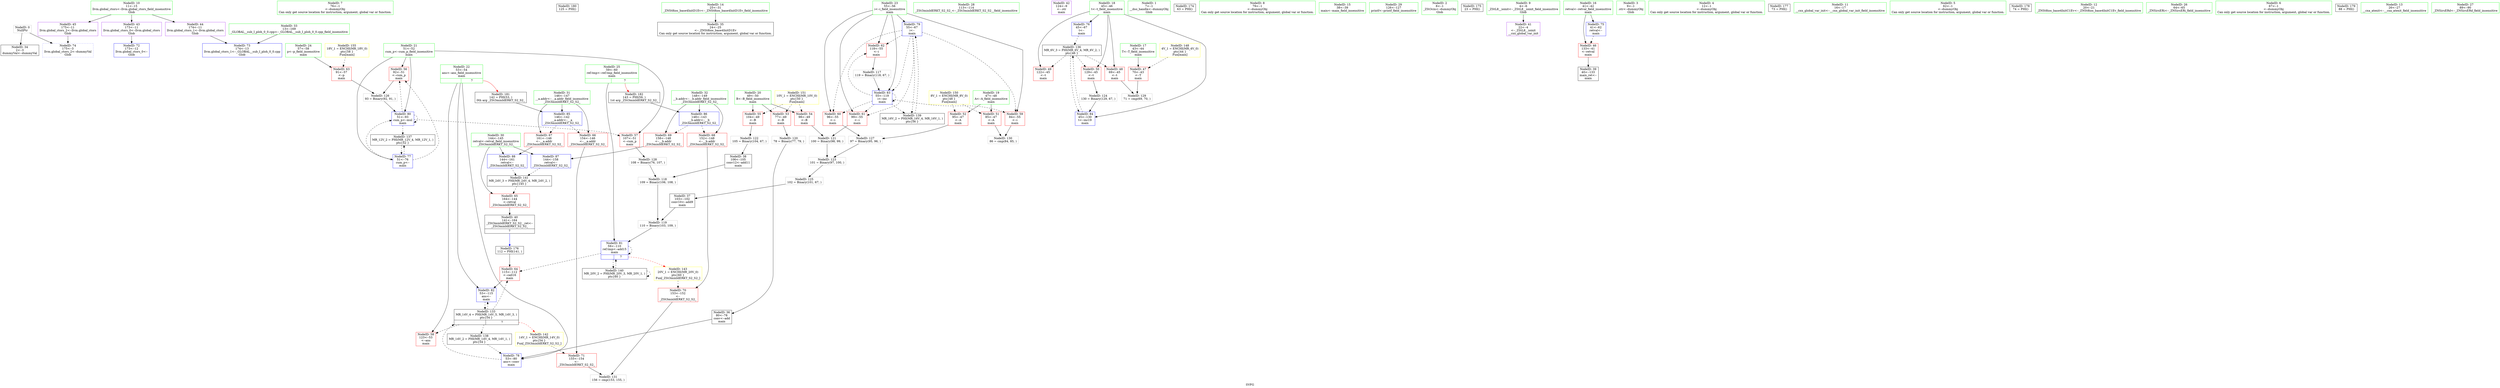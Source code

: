 digraph "SVFG" {
	label="SVFG";

	Node0x5603e53fdd90 [shape=record,color=grey,label="{NodeID: 0\nNullPtr}"];
	Node0x5603e53fdd90 -> Node0x5603e5413ca0[style=solid];
	Node0x5603e53fdd90 -> Node0x5603e5416e90[style=solid];
	Node0x5603e5412640 [shape=record,color=green,label="{NodeID: 7\n76\<--1\n\<--dummyObj\nCan only get source location for instruction, argument, global var or function.}"];
	Node0x5603e542cf00 [shape=record,color=black,label="{NodeID: 180\n125 = PHI()\n}"];
	Node0x5603e5412b10 [shape=record,color=green,label="{NodeID: 14\n25\<--31\n_ZNSt8ios_base4InitD1Ev\<--_ZNSt8ios_base4InitD1Ev_field_insensitive\n}"];
	Node0x5603e5412b10 -> Node0x5603e5413da0[style=solid];
	Node0x5603e5413120 [shape=record,color=green,label="{NodeID: 21\n51\<--52\ncum_p\<--cum_p_field_insensitive\nmain\n}"];
	Node0x5603e5413120 -> Node0x5603e5415f90[style=solid];
	Node0x5603e5413120 -> Node0x5603e5416060[style=solid];
	Node0x5603e5413120 -> Node0x5603e5417130[style=solid];
	Node0x5603e5413120 -> Node0x5603e54173a0[style=solid];
	Node0x5603e5413730 [shape=record,color=green,label="{NodeID: 28\n113\<--114\n_ZSt3minIdERKT_S2_S2_\<--_ZSt3minIdERKT_S2_S2__field_insensitive\n}"];
	Node0x5603e5419e00 [shape=record,color=grey,label="{NodeID: 118\n109 = Binary(106, 108, )\n}"];
	Node0x5603e5419e00 -> Node0x5603e5419f80[style=solid];
	Node0x5603e5413da0 [shape=record,color=black,label="{NodeID: 35\n24\<--25\n\<--_ZNSt8ios_base4InitD1Ev\nCan only get source location for instruction, argument, global var or function.}"];
	Node0x5603e541a880 [shape=record,color=grey,label="{NodeID: 125\n102 = Binary(101, 67, )\n}"];
	Node0x5603e541a880 -> Node0x5603e5413f70[style=solid];
	Node0x5603e5414380 [shape=record,color=purple,label="{NodeID: 42\n124\<--9\n\<--.str\nmain\n}"];
	Node0x5603e54159e0 [shape=record,color=red,label="{NodeID: 49\n122\<--45\n\<--t\nmain\n}"];
	Node0x5603e5421f10 [shape=record,color=black,label="{NodeID: 139\nMR_16V_2 = PHI(MR_16V_4, MR_16V_1, )\npts\{56 \}\n}"];
	Node0x5603e5421f10 -> Node0x5603e54172d0[style=dashed];
	Node0x5603e5415f90 [shape=record,color=red,label="{NodeID: 56\n92\<--51\n\<--cum_p\nmain\n}"];
	Node0x5603e5415f90 -> Node0x5603e541aa00[style=solid];
	Node0x5603e5416540 [shape=record,color=red,label="{NodeID: 63\n91\<--57\n\<--p\nmain\n}"];
	Node0x5603e5416540 -> Node0x5603e541aa00[style=solid];
	Node0x5603e5416af0 [shape=record,color=red,label="{NodeID: 70\n153\<--152\n\<--\n_ZSt3minIdERKT_S2_S2_\n}"];
	Node0x5603e5416af0 -> Node0x5603e541b180[style=solid];
	Node0x5603e5417130 [shape=record,color=blue,label="{NodeID: 77\n51\<--76\ncum_p\<--\nmain\n}"];
	Node0x5603e5417130 -> Node0x5603e5415f90[style=dashed];
	Node0x5603e5417130 -> Node0x5603e54173a0[style=dashed];
	Node0x5603e5417130 -> Node0x5603e5421510[style=dashed];
	Node0x5603e54176e0 [shape=record,color=blue,label="{NodeID: 84\n45\<--130\nt\<--inc19\nmain\n}"];
	Node0x5603e54176e0 -> Node0x5603e5421010[style=dashed];
	Node0x5603e53fde60 [shape=record,color=green,label="{NodeID: 1\n7\<--1\n__dso_handle\<--dummyObj\nGlob }"];
	Node0x5603e526dd40 [shape=record,color=black,label="{NodeID: 174\n63 = PHI()\n}"];
	Node0x5603e54126d0 [shape=record,color=green,label="{NodeID: 8\n79\<--1\n\<--dummyObj\nCan only get source location for instruction, argument, global var or function.}"];
	Node0x5603e542cfd0 [shape=record,color=black,label="{NodeID: 181\n142 = PHI(53, )\n0th arg _ZSt3minIdERKT_S2_S2_ }"];
	Node0x5603e542cfd0 -> Node0x5603e54177b0[style=solid];
	Node0x5603e5412c10 [shape=record,color=green,label="{NodeID: 15\n38\<--39\nmain\<--main_field_insensitive\n}"];
	Node0x5603e54131f0 [shape=record,color=green,label="{NodeID: 22\n53\<--54\nans\<--ans_field_insensitive\nmain\n|{|<s3>7}}"];
	Node0x5603e54131f0 -> Node0x5603e5416130[style=solid];
	Node0x5603e54131f0 -> Node0x5603e5417200[style=solid];
	Node0x5603e54131f0 -> Node0x5603e5417540[style=solid];
	Node0x5603e54131f0:s3 -> Node0x5603e542cfd0[style=solid,color=red];
	Node0x5603e5413830 [shape=record,color=green,label="{NodeID: 29\n126\<--127\nprintf\<--printf_field_insensitive\n}"];
	Node0x5603e5419f80 [shape=record,color=grey,label="{NodeID: 119\n110 = Binary(103, 109, )\n}"];
	Node0x5603e5419f80 -> Node0x5603e5417470[style=solid];
	Node0x5603e5413ea0 [shape=record,color=black,label="{NodeID: 36\n80\<--78\nconv\<--add\nmain\n}"];
	Node0x5603e5413ea0 -> Node0x5603e5417200[style=solid];
	Node0x5603e541aa00 [shape=record,color=grey,label="{NodeID: 126\n93 = Binary(92, 91, )\n}"];
	Node0x5603e541aa00 -> Node0x5603e54173a0[style=solid];
	Node0x5603e5414450 [shape=record,color=purple,label="{NodeID: 43\n173\<--11\nllvm.global_ctors_0\<--llvm.global_ctors\nGlob }"];
	Node0x5603e5414450 -> Node0x5603e5416c90[style=solid];
	Node0x5603e5420110 [shape=record,color=black,label="{NodeID: 133\nMR_14V_4 = PHI(MR_14V_5, MR_14V_3, )\npts\{54 \}\n|{|<s4>7}}"];
	Node0x5603e5420110 -> Node0x5603e5416130[style=dashed];
	Node0x5603e5420110 -> Node0x5603e5416610[style=dashed];
	Node0x5603e5420110 -> Node0x5603e5417540[style=dashed];
	Node0x5603e5420110 -> Node0x5603e5421a10[style=dashed];
	Node0x5603e5420110:s4 -> Node0x5603e5422e10[style=dashed,color=red];
	Node0x5603e5415ab0 [shape=record,color=red,label="{NodeID: 50\n129\<--45\n\<--t\nmain\n}"];
	Node0x5603e5415ab0 -> Node0x5603e541a700[style=solid];
	Node0x5603e5422410 [shape=record,color=black,label="{NodeID: 140\nMR_20V_2 = PHI(MR_20V_3, MR_20V_1, )\npts\{60 \}\n}"];
	Node0x5603e5422410 -> Node0x5603e5417470[style=dashed];
	Node0x5603e5422410 -> Node0x5603e5422410[style=dashed];
	Node0x5603e5416060 [shape=record,color=red,label="{NodeID: 57\n107\<--51\n\<--cum_p\nmain\n}"];
	Node0x5603e5416060 -> Node0x5603e541ad00[style=solid];
	Node0x5603e5416610 [shape=record,color=red,label="{NodeID: 64\n115\<--112\n\<--call16\nmain\n}"];
	Node0x5603e5416610 -> Node0x5603e5417540[style=solid];
	Node0x5603e5416bc0 [shape=record,color=red,label="{NodeID: 71\n155\<--154\n\<--\n_ZSt3minIdERKT_S2_S2_\n}"];
	Node0x5603e5416bc0 -> Node0x5603e541b180[style=solid];
	Node0x5603e5417200 [shape=record,color=blue,label="{NodeID: 78\n53\<--80\nans\<--conv\nmain\n}"];
	Node0x5603e5417200 -> Node0x5603e5420110[style=dashed];
	Node0x5603e54177b0 [shape=record,color=blue,label="{NodeID: 85\n146\<--142\n__a.addr\<--__a\n_ZSt3minIdERKT_S2_S2_\n}"];
	Node0x5603e54177b0 -> Node0x5603e54167b0[style=dashed];
	Node0x5603e54177b0 -> Node0x5603e5416880[style=dashed];
	Node0x5603e5411bc0 [shape=record,color=green,label="{NodeID: 2\n8\<--1\n_ZSt3cin\<--dummyObj\nGlob }"];
	Node0x5603e542c280 [shape=record,color=black,label="{NodeID: 175\n23 = PHI()\n}"];
	Node0x5603e5412760 [shape=record,color=green,label="{NodeID: 9\n4\<--6\n_ZStL8__ioinit\<--_ZStL8__ioinit_field_insensitive\nGlob }"];
	Node0x5603e5412760 -> Node0x5603e54142b0[style=solid];
	Node0x5603e542d190 [shape=record,color=black,label="{NodeID: 182\n143 = PHI(59, )\n1st arg _ZSt3minIdERKT_S2_S2_ }"];
	Node0x5603e542d190 -> Node0x5603e5417880[style=solid];
	Node0x5603e5412d10 [shape=record,color=green,label="{NodeID: 16\n41\<--42\nretval\<--retval_field_insensitive\nmain\n}"];
	Node0x5603e5412d10 -> Node0x5603e5414750[style=solid];
	Node0x5603e5412d10 -> Node0x5603e5416f90[style=solid];
	Node0x5603e54132c0 [shape=record,color=green,label="{NodeID: 23\n55\<--56\ni\<--i_field_insensitive\nmain\n}"];
	Node0x5603e54132c0 -> Node0x5603e5416200[style=solid];
	Node0x5603e54132c0 -> Node0x5603e54162d0[style=solid];
	Node0x5603e54132c0 -> Node0x5603e54163a0[style=solid];
	Node0x5603e54132c0 -> Node0x5603e5416470[style=solid];
	Node0x5603e54132c0 -> Node0x5603e54172d0[style=solid];
	Node0x5603e54132c0 -> Node0x5603e5417610[style=solid];
	Node0x5603e5413930 [shape=record,color=green,label="{NodeID: 30\n144\<--145\nretval\<--retval_field_insensitive\n_ZSt3minIdERKT_S2_S2_\n}"];
	Node0x5603e5413930 -> Node0x5603e54166e0[style=solid];
	Node0x5603e5413930 -> Node0x5603e5417950[style=solid];
	Node0x5603e5413930 -> Node0x5603e5417a20[style=solid];
	Node0x5603e541a100 [shape=record,color=grey,label="{NodeID: 120\n78 = Binary(77, 79, )\n}"];
	Node0x5603e541a100 -> Node0x5603e5413ea0[style=solid];
	Node0x5603e5413f70 [shape=record,color=black,label="{NodeID: 37\n103\<--102\nconv10\<--add9\nmain\n}"];
	Node0x5603e5413f70 -> Node0x5603e5419f80[style=solid];
	Node0x5603e541ab80 [shape=record,color=grey,label="{NodeID: 127\n97 = Binary(95, 96, )\n}"];
	Node0x5603e541ab80 -> Node0x5603e541a580[style=solid];
	Node0x5603e5414550 [shape=record,color=purple,label="{NodeID: 44\n174\<--11\nllvm.global_ctors_1\<--llvm.global_ctors\nGlob }"];
	Node0x5603e5414550 -> Node0x5603e5416d90[style=solid];
	Node0x5603e5415b80 [shape=record,color=red,label="{NodeID: 51\n85\<--47\n\<--A\nmain\n}"];
	Node0x5603e5415b80 -> Node0x5603e541b000[style=solid];
	Node0x5603e5422910 [shape=record,color=black,label="{NodeID: 141\nMR_24V_3 = PHI(MR_24V_4, MR_24V_2, )\npts\{145 \}\n}"];
	Node0x5603e5422910 -> Node0x5603e54166e0[style=dashed];
	Node0x5603e5416130 [shape=record,color=red,label="{NodeID: 58\n123\<--53\n\<--ans\nmain\n}"];
	Node0x5603e5423dc0 [shape=record,color=yellow,style=double,label="{NodeID: 148\n4V_1 = ENCHI(MR_4V_0)\npts\{44 \}\nFun[main]}"];
	Node0x5603e5423dc0 -> Node0x5603e5414820[style=dashed];
	Node0x5603e54166e0 [shape=record,color=red,label="{NodeID: 65\n164\<--144\n\<--retval\n_ZSt3minIdERKT_S2_S2_\n}"];
	Node0x5603e54166e0 -> Node0x5603e54141e0[style=solid];
	Node0x5603e54243e0 [shape=record,color=yellow,style=double,label="{NodeID: 155\n18V_1 = ENCHI(MR_18V_0)\npts\{58 \}\nFun[main]}"];
	Node0x5603e54243e0 -> Node0x5603e5416540[style=dashed];
	Node0x5603e5416c90 [shape=record,color=blue,label="{NodeID: 72\n173\<--12\nllvm.global_ctors_0\<--\nGlob }"];
	Node0x5603e54172d0 [shape=record,color=blue,label="{NodeID: 79\n55\<--67\ni\<--\nmain\n}"];
	Node0x5603e54172d0 -> Node0x5603e5416200[style=dashed];
	Node0x5603e54172d0 -> Node0x5603e54162d0[style=dashed];
	Node0x5603e54172d0 -> Node0x5603e54163a0[style=dashed];
	Node0x5603e54172d0 -> Node0x5603e5416470[style=dashed];
	Node0x5603e54172d0 -> Node0x5603e5417610[style=dashed];
	Node0x5603e54172d0 -> Node0x5603e5421f10[style=dashed];
	Node0x5603e5417880 [shape=record,color=blue,label="{NodeID: 86\n148\<--143\n__b.addr\<--__b\n_ZSt3minIdERKT_S2_S2_\n}"];
	Node0x5603e5417880 -> Node0x5603e5416950[style=dashed];
	Node0x5603e5417880 -> Node0x5603e5416a20[style=dashed];
	Node0x5603e5411c50 [shape=record,color=green,label="{NodeID: 3\n9\<--1\n.str\<--dummyObj\nGlob }"];
	Node0x5603e542c380 [shape=record,color=black,label="{NodeID: 176\n112 = PHI(141, )\n}"];
	Node0x5603e542c380 -> Node0x5603e5416610[style=solid];
	Node0x5603e54127f0 [shape=record,color=green,label="{NodeID: 10\n11\<--15\nllvm.global_ctors\<--llvm.global_ctors_field_insensitive\nGlob }"];
	Node0x5603e54127f0 -> Node0x5603e5414450[style=solid];
	Node0x5603e54127f0 -> Node0x5603e5414550[style=solid];
	Node0x5603e54127f0 -> Node0x5603e5414650[style=solid];
	Node0x5603e5412de0 [shape=record,color=green,label="{NodeID: 17\n43\<--44\nT\<--T_field_insensitive\nmain\n}"];
	Node0x5603e5412de0 -> Node0x5603e5414820[style=solid];
	Node0x5603e5413390 [shape=record,color=green,label="{NodeID: 24\n57\<--58\np\<--p_field_insensitive\nmain\n}"];
	Node0x5603e5413390 -> Node0x5603e5416540[style=solid];
	Node0x5603e5413a00 [shape=record,color=green,label="{NodeID: 31\n146\<--147\n__a.addr\<--__a.addr_field_insensitive\n_ZSt3minIdERKT_S2_S2_\n}"];
	Node0x5603e5413a00 -> Node0x5603e54167b0[style=solid];
	Node0x5603e5413a00 -> Node0x5603e5416880[style=solid];
	Node0x5603e5413a00 -> Node0x5603e54177b0[style=solid];
	Node0x5603e541a280 [shape=record,color=grey,label="{NodeID: 121\n100 = Binary(98, 99, )\n}"];
	Node0x5603e541a280 -> Node0x5603e541a580[style=solid];
	Node0x5603e5414040 [shape=record,color=black,label="{NodeID: 38\n106\<--105\nconv12\<--add11\nmain\n}"];
	Node0x5603e5414040 -> Node0x5603e5419e00[style=solid];
	Node0x5603e541ad00 [shape=record,color=grey,label="{NodeID: 128\n108 = Binary(76, 107, )\n}"];
	Node0x5603e541ad00 -> Node0x5603e5419e00[style=solid];
	Node0x5603e5414650 [shape=record,color=purple,label="{NodeID: 45\n175\<--11\nllvm.global_ctors_2\<--llvm.global_ctors\nGlob }"];
	Node0x5603e5414650 -> Node0x5603e5416e90[style=solid];
	Node0x5603e5415c50 [shape=record,color=red,label="{NodeID: 52\n95\<--47\n\<--A\nmain\n}"];
	Node0x5603e5415c50 -> Node0x5603e541ab80[style=solid];
	Node0x5603e5422e10 [shape=record,color=yellow,style=double,label="{NodeID: 142\n14V_1 = ENCHI(MR_14V_0)\npts\{54 \}\nFun[_ZSt3minIdERKT_S2_S2_]}"];
	Node0x5603e5422e10 -> Node0x5603e5416bc0[style=dashed];
	Node0x5603e5416200 [shape=record,color=red,label="{NodeID: 59\n84\<--55\n\<--i\nmain\n}"];
	Node0x5603e5416200 -> Node0x5603e541b000[style=solid];
	Node0x5603e54167b0 [shape=record,color=red,label="{NodeID: 66\n154\<--146\n\<--__a.addr\n_ZSt3minIdERKT_S2_S2_\n}"];
	Node0x5603e54167b0 -> Node0x5603e5416bc0[style=solid];
	Node0x5603e5416d90 [shape=record,color=blue,label="{NodeID: 73\n174\<--13\nllvm.global_ctors_1\<--_GLOBAL__sub_I_ploh_0_0.cpp\nGlob }"];
	Node0x5603e54173a0 [shape=record,color=blue,label="{NodeID: 80\n51\<--93\ncum_p\<--mul\nmain\n}"];
	Node0x5603e54173a0 -> Node0x5603e5415f90[style=dashed];
	Node0x5603e54173a0 -> Node0x5603e5416060[style=dashed];
	Node0x5603e54173a0 -> Node0x5603e54173a0[style=dashed];
	Node0x5603e54173a0 -> Node0x5603e5421510[style=dashed];
	Node0x5603e5417950 [shape=record,color=blue,label="{NodeID: 87\n144\<--158\nretval\<--\n_ZSt3minIdERKT_S2_S2_\n}"];
	Node0x5603e5417950 -> Node0x5603e5422910[style=dashed];
	Node0x5603e5411ce0 [shape=record,color=green,label="{NodeID: 4\n12\<--1\n\<--dummyObj\nCan only get source location for instruction, argument, global var or function.}"];
	Node0x5603e542cc90 [shape=record,color=black,label="{NodeID: 177\n73 = PHI()\n}"];
	Node0x5603e5412880 [shape=record,color=green,label="{NodeID: 11\n16\<--17\n__cxx_global_var_init\<--__cxx_global_var_init_field_insensitive\n}"];
	Node0x5603e5412eb0 [shape=record,color=green,label="{NodeID: 18\n45\<--46\nt\<--t_field_insensitive\nmain\n}"];
	Node0x5603e5412eb0 -> Node0x5603e5415910[style=solid];
	Node0x5603e5412eb0 -> Node0x5603e54159e0[style=solid];
	Node0x5603e5412eb0 -> Node0x5603e5415ab0[style=solid];
	Node0x5603e5412eb0 -> Node0x5603e5417060[style=solid];
	Node0x5603e5412eb0 -> Node0x5603e54176e0[style=solid];
	Node0x5603e5413460 [shape=record,color=green,label="{NodeID: 25\n59\<--60\nref.tmp\<--ref.tmp_field_insensitive\nmain\n|{|<s1>7}}"];
	Node0x5603e5413460 -> Node0x5603e5417470[style=solid];
	Node0x5603e5413460:s1 -> Node0x5603e542d190[style=solid,color=red];
	Node0x5603e5413ad0 [shape=record,color=green,label="{NodeID: 32\n148\<--149\n__b.addr\<--__b.addr_field_insensitive\n_ZSt3minIdERKT_S2_S2_\n}"];
	Node0x5603e5413ad0 -> Node0x5603e5416950[style=solid];
	Node0x5603e5413ad0 -> Node0x5603e5416a20[style=solid];
	Node0x5603e5413ad0 -> Node0x5603e5417880[style=solid];
	Node0x5603e541a400 [shape=record,color=grey,label="{NodeID: 122\n105 = Binary(104, 67, )\n}"];
	Node0x5603e541a400 -> Node0x5603e5414040[style=solid];
	Node0x5603e5414110 [shape=record,color=black,label="{NodeID: 39\n40\<--133\nmain_ret\<--\nmain\n}"];
	Node0x5603e541ae80 [shape=record,color=grey,label="{NodeID: 129\n71 = cmp(69, 70, )\n}"];
	Node0x5603e5414750 [shape=record,color=red,label="{NodeID: 46\n133\<--41\n\<--retval\nmain\n}"];
	Node0x5603e5414750 -> Node0x5603e5414110[style=solid];
	Node0x5603e5421010 [shape=record,color=black,label="{NodeID: 136\nMR_6V_3 = PHI(MR_6V_4, MR_6V_2, )\npts\{46 \}\n}"];
	Node0x5603e5421010 -> Node0x5603e5415910[style=dashed];
	Node0x5603e5421010 -> Node0x5603e54159e0[style=dashed];
	Node0x5603e5421010 -> Node0x5603e5415ab0[style=dashed];
	Node0x5603e5421010 -> Node0x5603e54176e0[style=dashed];
	Node0x5603e5415d20 [shape=record,color=red,label="{NodeID: 53\n77\<--49\n\<--B\nmain\n}"];
	Node0x5603e5415d20 -> Node0x5603e541a100[style=solid];
	Node0x5603e5423930 [shape=record,color=yellow,style=double,label="{NodeID: 143\n20V_1 = ENCHI(MR_20V_0)\npts\{60 \}\nFun[_ZSt3minIdERKT_S2_S2_]}"];
	Node0x5603e5423930 -> Node0x5603e5416af0[style=dashed];
	Node0x5603e54162d0 [shape=record,color=red,label="{NodeID: 60\n96\<--55\n\<--i\nmain\n}"];
	Node0x5603e54162d0 -> Node0x5603e541ab80[style=solid];
	Node0x5603e5423f80 [shape=record,color=yellow,style=double,label="{NodeID: 150\n8V_1 = ENCHI(MR_8V_0)\npts\{48 \}\nFun[main]}"];
	Node0x5603e5423f80 -> Node0x5603e5415b80[style=dashed];
	Node0x5603e5423f80 -> Node0x5603e5415c50[style=dashed];
	Node0x5603e5416880 [shape=record,color=red,label="{NodeID: 67\n161\<--146\n\<--__a.addr\n_ZSt3minIdERKT_S2_S2_\n}"];
	Node0x5603e5416880 -> Node0x5603e5417a20[style=solid];
	Node0x5603e5416e90 [shape=record,color=blue, style = dotted,label="{NodeID: 74\n175\<--3\nllvm.global_ctors_2\<--dummyVal\nGlob }"];
	Node0x5603e5417470 [shape=record,color=blue,label="{NodeID: 81\n59\<--110\nref.tmp\<--add15\nmain\n|{|<s3>7}}"];
	Node0x5603e5417470 -> Node0x5603e5416610[style=dashed];
	Node0x5603e5417470 -> Node0x5603e5417470[style=dashed];
	Node0x5603e5417470 -> Node0x5603e5422410[style=dashed];
	Node0x5603e5417470:s3 -> Node0x5603e5423930[style=dashed,color=red];
	Node0x5603e5417a20 [shape=record,color=blue,label="{NodeID: 88\n144\<--161\nretval\<--\n_ZSt3minIdERKT_S2_S2_\n}"];
	Node0x5603e5417a20 -> Node0x5603e5422910[style=dashed];
	Node0x5603e5411d70 [shape=record,color=green,label="{NodeID: 5\n62\<--1\n\<--dummyObj\nCan only get source location for instruction, argument, global var or function.}"];
	Node0x5603e542cd60 [shape=record,color=black,label="{NodeID: 178\n74 = PHI()\n}"];
	Node0x5603e5412910 [shape=record,color=green,label="{NodeID: 12\n20\<--21\n_ZNSt8ios_base4InitC1Ev\<--_ZNSt8ios_base4InitC1Ev_field_insensitive\n}"];
	Node0x5603e5412f80 [shape=record,color=green,label="{NodeID: 19\n47\<--48\nA\<--A_field_insensitive\nmain\n}"];
	Node0x5603e5412f80 -> Node0x5603e5415b80[style=solid];
	Node0x5603e5412f80 -> Node0x5603e5415c50[style=solid];
	Node0x5603e5413530 [shape=record,color=green,label="{NodeID: 26\n64\<--65\n_ZNSirsERi\<--_ZNSirsERi_field_insensitive\n}"];
	Node0x5603e5413ba0 [shape=record,color=green,label="{NodeID: 33\n13\<--169\n_GLOBAL__sub_I_ploh_0_0.cpp\<--_GLOBAL__sub_I_ploh_0_0.cpp_field_insensitive\n}"];
	Node0x5603e5413ba0 -> Node0x5603e5416d90[style=solid];
	Node0x5603e541a580 [shape=record,color=grey,label="{NodeID: 123\n101 = Binary(97, 100, )\n}"];
	Node0x5603e541a580 -> Node0x5603e541a880[style=solid];
	Node0x5603e54141e0 [shape=record,color=black,label="{NodeID: 40\n141\<--164\n_ZSt3minIdERKT_S2_S2__ret\<--\n_ZSt3minIdERKT_S2_S2_\n|{<s0>7}}"];
	Node0x5603e54141e0:s0 -> Node0x5603e542c380[style=solid,color=blue];
	Node0x5603e541b000 [shape=record,color=grey,label="{NodeID: 130\n86 = cmp(84, 85, )\n}"];
	Node0x5603e5414820 [shape=record,color=red,label="{NodeID: 47\n70\<--43\n\<--T\nmain\n}"];
	Node0x5603e5414820 -> Node0x5603e541ae80[style=solid];
	Node0x5603e5421510 [shape=record,color=black,label="{NodeID: 137\nMR_12V_2 = PHI(MR_12V_4, MR_12V_1, )\npts\{52 \}\n}"];
	Node0x5603e5421510 -> Node0x5603e5417130[style=dashed];
	Node0x5603e5415df0 [shape=record,color=red,label="{NodeID: 54\n98\<--49\n\<--B\nmain\n}"];
	Node0x5603e5415df0 -> Node0x5603e541a280[style=solid];
	Node0x5603e54163a0 [shape=record,color=red,label="{NodeID: 61\n99\<--55\n\<--i\nmain\n}"];
	Node0x5603e54163a0 -> Node0x5603e541a280[style=solid];
	Node0x5603e5424060 [shape=record,color=yellow,style=double,label="{NodeID: 151\n10V_1 = ENCHI(MR_10V_0)\npts\{50 \}\nFun[main]}"];
	Node0x5603e5424060 -> Node0x5603e5415d20[style=dashed];
	Node0x5603e5424060 -> Node0x5603e5415df0[style=dashed];
	Node0x5603e5424060 -> Node0x5603e5415ec0[style=dashed];
	Node0x5603e5416950 [shape=record,color=red,label="{NodeID: 68\n152\<--148\n\<--__b.addr\n_ZSt3minIdERKT_S2_S2_\n}"];
	Node0x5603e5416950 -> Node0x5603e5416af0[style=solid];
	Node0x5603e5416f90 [shape=record,color=blue,label="{NodeID: 75\n41\<--62\nretval\<--\nmain\n}"];
	Node0x5603e5416f90 -> Node0x5603e5414750[style=dashed];
	Node0x5603e5417540 [shape=record,color=blue,label="{NodeID: 82\n53\<--115\nans\<--\nmain\n}"];
	Node0x5603e5417540 -> Node0x5603e5420110[style=dashed];
	Node0x5603e54125b0 [shape=record,color=green,label="{NodeID: 6\n67\<--1\n\<--dummyObj\nCan only get source location for instruction, argument, global var or function.}"];
	Node0x5603e542ce30 [shape=record,color=black,label="{NodeID: 179\n88 = PHI()\n}"];
	Node0x5603e5412a10 [shape=record,color=green,label="{NodeID: 13\n26\<--27\n__cxa_atexit\<--__cxa_atexit_field_insensitive\n}"];
	Node0x5603e5413050 [shape=record,color=green,label="{NodeID: 20\n49\<--50\nB\<--B_field_insensitive\nmain\n}"];
	Node0x5603e5413050 -> Node0x5603e5415d20[style=solid];
	Node0x5603e5413050 -> Node0x5603e5415df0[style=solid];
	Node0x5603e5413050 -> Node0x5603e5415ec0[style=solid];
	Node0x5603e5413630 [shape=record,color=green,label="{NodeID: 27\n89\<--90\n_ZNSirsERd\<--_ZNSirsERd_field_insensitive\n}"];
	Node0x5603e5419cc0 [shape=record,color=grey,label="{NodeID: 117\n119 = Binary(118, 67, )\n}"];
	Node0x5603e5419cc0 -> Node0x5603e5417610[style=solid];
	Node0x5603e5413ca0 [shape=record,color=black,label="{NodeID: 34\n2\<--3\ndummyVal\<--dummyVal\n}"];
	Node0x5603e541a700 [shape=record,color=grey,label="{NodeID: 124\n130 = Binary(129, 67, )\n}"];
	Node0x5603e541a700 -> Node0x5603e54176e0[style=solid];
	Node0x5603e54142b0 [shape=record,color=purple,label="{NodeID: 41\n22\<--4\n\<--_ZStL8__ioinit\n__cxx_global_var_init\n}"];
	Node0x5603e541b180 [shape=record,color=grey,label="{NodeID: 131\n156 = cmp(153, 155, )\n}"];
	Node0x5603e5415910 [shape=record,color=red,label="{NodeID: 48\n69\<--45\n\<--t\nmain\n}"];
	Node0x5603e5415910 -> Node0x5603e541ae80[style=solid];
	Node0x5603e5421a10 [shape=record,color=black,label="{NodeID: 138\nMR_14V_2 = PHI(MR_14V_4, MR_14V_1, )\npts\{54 \}\n}"];
	Node0x5603e5421a10 -> Node0x5603e5417200[style=dashed];
	Node0x5603e5415ec0 [shape=record,color=red,label="{NodeID: 55\n104\<--49\n\<--B\nmain\n}"];
	Node0x5603e5415ec0 -> Node0x5603e541a400[style=solid];
	Node0x5603e5416470 [shape=record,color=red,label="{NodeID: 62\n118\<--55\n\<--i\nmain\n}"];
	Node0x5603e5416470 -> Node0x5603e5419cc0[style=solid];
	Node0x5603e5416a20 [shape=record,color=red,label="{NodeID: 69\n158\<--148\n\<--__b.addr\n_ZSt3minIdERKT_S2_S2_\n}"];
	Node0x5603e5416a20 -> Node0x5603e5417950[style=solid];
	Node0x5603e5417060 [shape=record,color=blue,label="{NodeID: 76\n45\<--67\nt\<--\nmain\n}"];
	Node0x5603e5417060 -> Node0x5603e5421010[style=dashed];
	Node0x5603e5417610 [shape=record,color=blue,label="{NodeID: 83\n55\<--119\ni\<--inc\nmain\n}"];
	Node0x5603e5417610 -> Node0x5603e5416200[style=dashed];
	Node0x5603e5417610 -> Node0x5603e54162d0[style=dashed];
	Node0x5603e5417610 -> Node0x5603e54163a0[style=dashed];
	Node0x5603e5417610 -> Node0x5603e5416470[style=dashed];
	Node0x5603e5417610 -> Node0x5603e5417610[style=dashed];
	Node0x5603e5417610 -> Node0x5603e5421f10[style=dashed];
}
